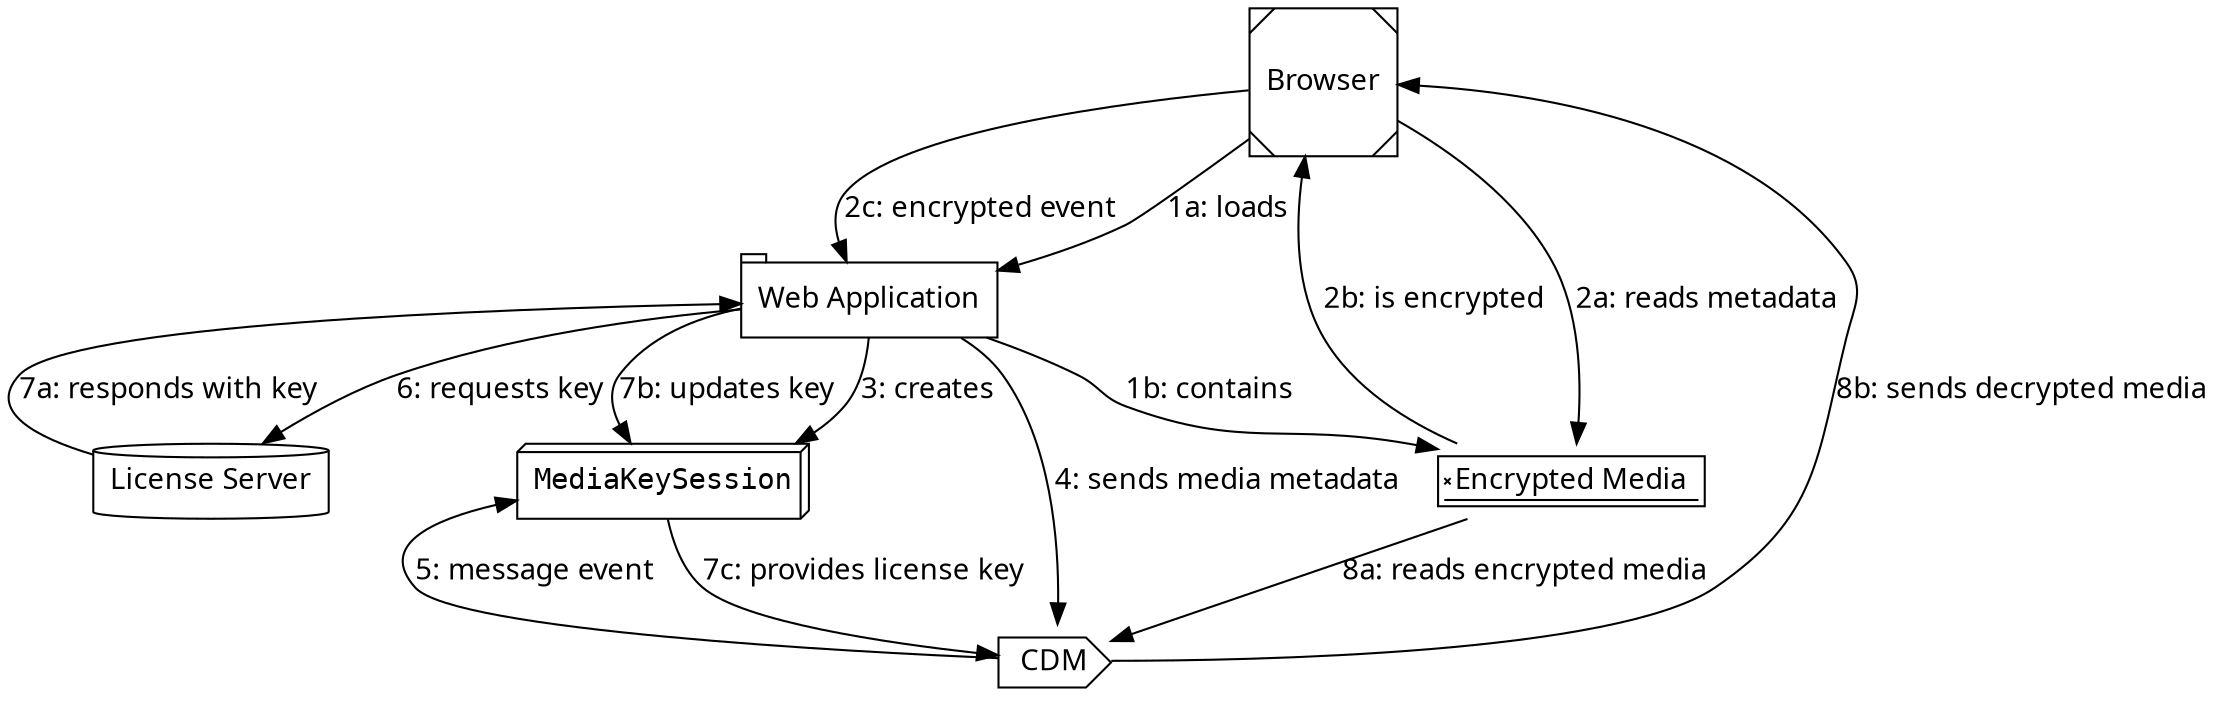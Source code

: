 digraph EME {
    rankdir=LB;
    node [fontname="sans"];
    edge [fontname="sans"];

    "Browser" [shape="Msquare"];
    "MediaKeySession" [shape="box3d";fontname="Monospace"];
    "CDM" [shape="cds"];
    "Web Application" [shape="tab"];
    "Encrypted Media" [shape="signature"];
    "License Server" [shape="cylinder"];

    "Browser" -> "Web Application" [label="1a: loads"];
    "Web Application" -> "Encrypted Media" [label="1b: contains"];
    "Browser" -> "Encrypted Media" [label="2a: reads metadata"];
    "Encrypted Media" -> "Browser" [label="2b: is encrypted"];
    "Browser" -> "Web Application" [label="2c: encrypted event"];
    "Web Application" -> "MediaKeySession" [label="3: creates"];
    "Web Application" -> "CDM" [label="4: sends media metadata"];
    "CDM" -> "MediaKeySession" [label="5: message event"];
    "Web Application" -> "License Server" [label="6: requests key"];
    "License Server" -> "Web Application" [label="7a: responds with key"];
    "Web Application" -> "MediaKeySession" [label="7b: updates key"];
    "MediaKeySession" -> "CDM" [label="7c: provides license key"];
    "Encrypted Media" -> "CDM" [label="8a: reads encrypted media"];
    "CDM" -> "Browser" [label="8b: sends decrypted media"];
}
